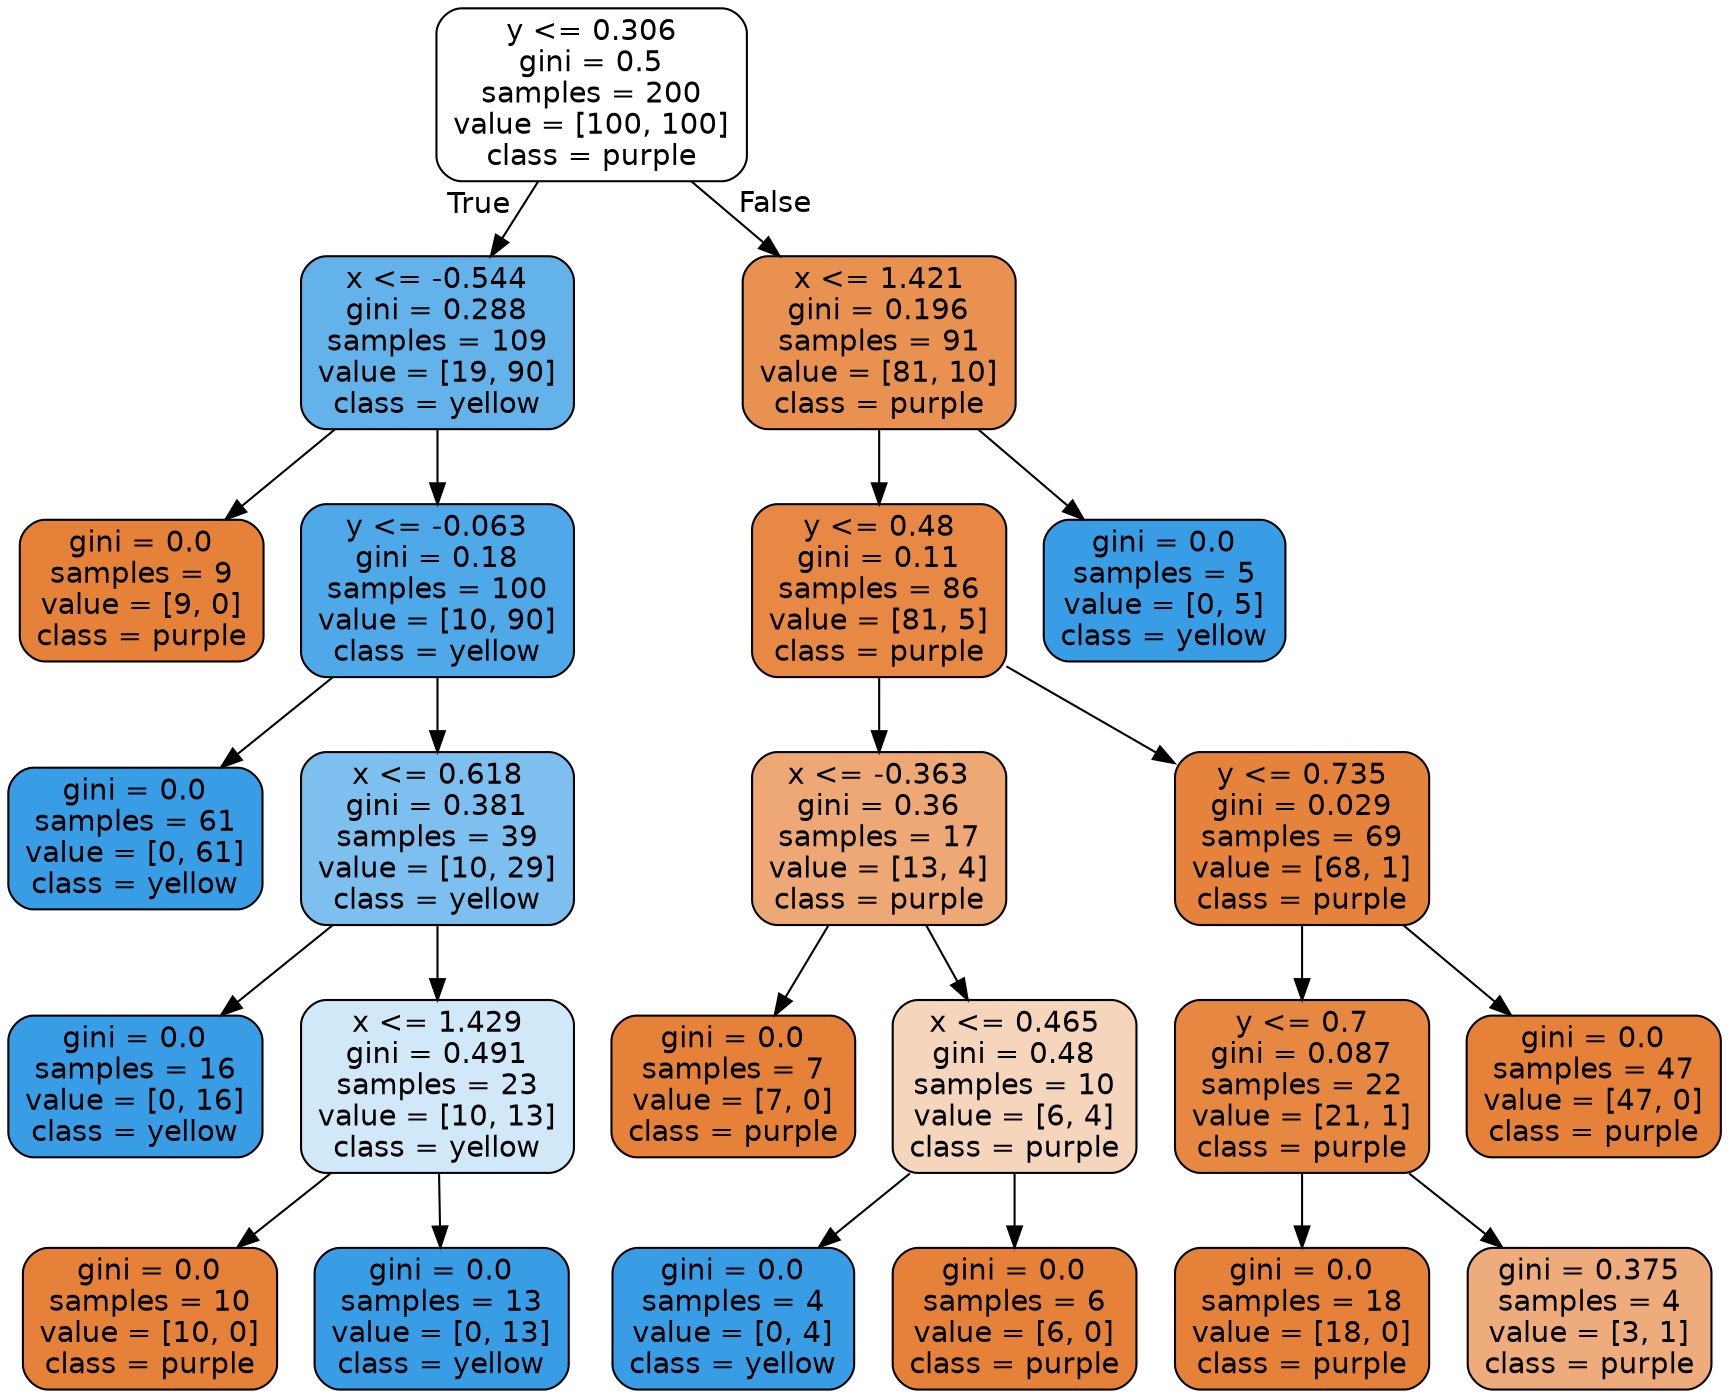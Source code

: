 digraph Tree {
node [shape=box, style="filled, rounded", color="black", fontname=helvetica] ;
edge [fontname=helvetica] ;
0 [label="y <= 0.306\ngini = 0.5\nsamples = 200\nvalue = [100, 100]\nclass = purple", fillcolor="#ffffff"] ;
1 [label="x <= -0.544\ngini = 0.288\nsamples = 109\nvalue = [19, 90]\nclass = yellow", fillcolor="#63b2ea"] ;
0 -> 1 [labeldistance=2.5, labelangle=45, headlabel="True"] ;
2 [label="gini = 0.0\nsamples = 9\nvalue = [9, 0]\nclass = purple", fillcolor="#e58139"] ;
1 -> 2 ;
3 [label="y <= -0.063\ngini = 0.18\nsamples = 100\nvalue = [10, 90]\nclass = yellow", fillcolor="#4fa8e8"] ;
1 -> 3 ;
4 [label="gini = 0.0\nsamples = 61\nvalue = [0, 61]\nclass = yellow", fillcolor="#399de5"] ;
3 -> 4 ;
5 [label="x <= 0.618\ngini = 0.381\nsamples = 39\nvalue = [10, 29]\nclass = yellow", fillcolor="#7dbfee"] ;
3 -> 5 ;
6 [label="gini = 0.0\nsamples = 16\nvalue = [0, 16]\nclass = yellow", fillcolor="#399de5"] ;
5 -> 6 ;
7 [label="x <= 1.429\ngini = 0.491\nsamples = 23\nvalue = [10, 13]\nclass = yellow", fillcolor="#d1e8f9"] ;
5 -> 7 ;
8 [label="gini = 0.0\nsamples = 10\nvalue = [10, 0]\nclass = purple", fillcolor="#e58139"] ;
7 -> 8 ;
9 [label="gini = 0.0\nsamples = 13\nvalue = [0, 13]\nclass = yellow", fillcolor="#399de5"] ;
7 -> 9 ;
10 [label="x <= 1.421\ngini = 0.196\nsamples = 91\nvalue = [81, 10]\nclass = purple", fillcolor="#e89151"] ;
0 -> 10 [labeldistance=2.5, labelangle=-45, headlabel="False"] ;
11 [label="y <= 0.48\ngini = 0.11\nsamples = 86\nvalue = [81, 5]\nclass = purple", fillcolor="#e78945"] ;
10 -> 11 ;
12 [label="x <= -0.363\ngini = 0.36\nsamples = 17\nvalue = [13, 4]\nclass = purple", fillcolor="#eda876"] ;
11 -> 12 ;
13 [label="gini = 0.0\nsamples = 7\nvalue = [7, 0]\nclass = purple", fillcolor="#e58139"] ;
12 -> 13 ;
14 [label="x <= 0.465\ngini = 0.48\nsamples = 10\nvalue = [6, 4]\nclass = purple", fillcolor="#f6d5bd"] ;
12 -> 14 ;
15 [label="gini = 0.0\nsamples = 4\nvalue = [0, 4]\nclass = yellow", fillcolor="#399de5"] ;
14 -> 15 ;
16 [label="gini = 0.0\nsamples = 6\nvalue = [6, 0]\nclass = purple", fillcolor="#e58139"] ;
14 -> 16 ;
17 [label="y <= 0.735\ngini = 0.029\nsamples = 69\nvalue = [68, 1]\nclass = purple", fillcolor="#e5833c"] ;
11 -> 17 ;
18 [label="y <= 0.7\ngini = 0.087\nsamples = 22\nvalue = [21, 1]\nclass = purple", fillcolor="#e68742"] ;
17 -> 18 ;
19 [label="gini = 0.0\nsamples = 18\nvalue = [18, 0]\nclass = purple", fillcolor="#e58139"] ;
18 -> 19 ;
20 [label="gini = 0.375\nsamples = 4\nvalue = [3, 1]\nclass = purple", fillcolor="#eeab7b"] ;
18 -> 20 ;
21 [label="gini = 0.0\nsamples = 47\nvalue = [47, 0]\nclass = purple", fillcolor="#e58139"] ;
17 -> 21 ;
22 [label="gini = 0.0\nsamples = 5\nvalue = [0, 5]\nclass = yellow", fillcolor="#399de5"] ;
10 -> 22 ;
}